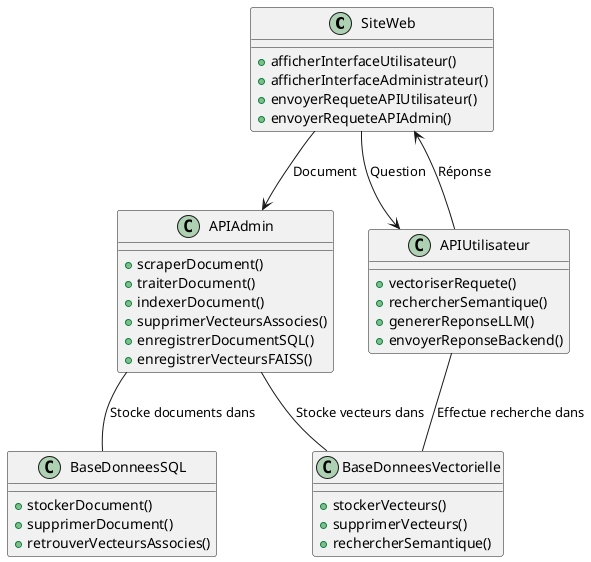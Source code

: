 @startuml RAG_RoadSafety

class SiteWeb {
    +afficherInterfaceUtilisateur()
    +afficherInterfaceAdministrateur()
    +envoyerRequeteAPIUtilisateur()
    +envoyerRequeteAPIAdmin()
}

class APIAdmin {
    +scraperDocument()
    +traiterDocument()
    +indexerDocument()
    +supprimerVecteursAssocies()
    +enregistrerDocumentSQL()
    +enregistrerVecteursFAISS()
}

class APIUtilisateur {
    +vectoriserRequete()
    +rechercherSemantique()
    +genererReponseLLM()
    +envoyerReponseBackend()
}

class BaseDonneesSQL {
    +stockerDocument()
    +supprimerDocument()
    +retrouverVecteursAssocies()
}

class BaseDonneesVectorielle {
    +stockerVecteurs()
    +supprimerVecteurs()
    +rechercherSemantique()
}

SiteWeb --> APIUtilisateur : "Question"
SiteWeb --> APIAdmin : "Document"
APIAdmin -- BaseDonneesSQL : "Stocke documents dans"
APIAdmin -- BaseDonneesVectorielle : "Stocke vecteurs dans"
APIUtilisateur -- BaseDonneesVectorielle : "Effectue recherche dans"
APIUtilisateur --> SiteWeb : "Réponse"

@enduml
